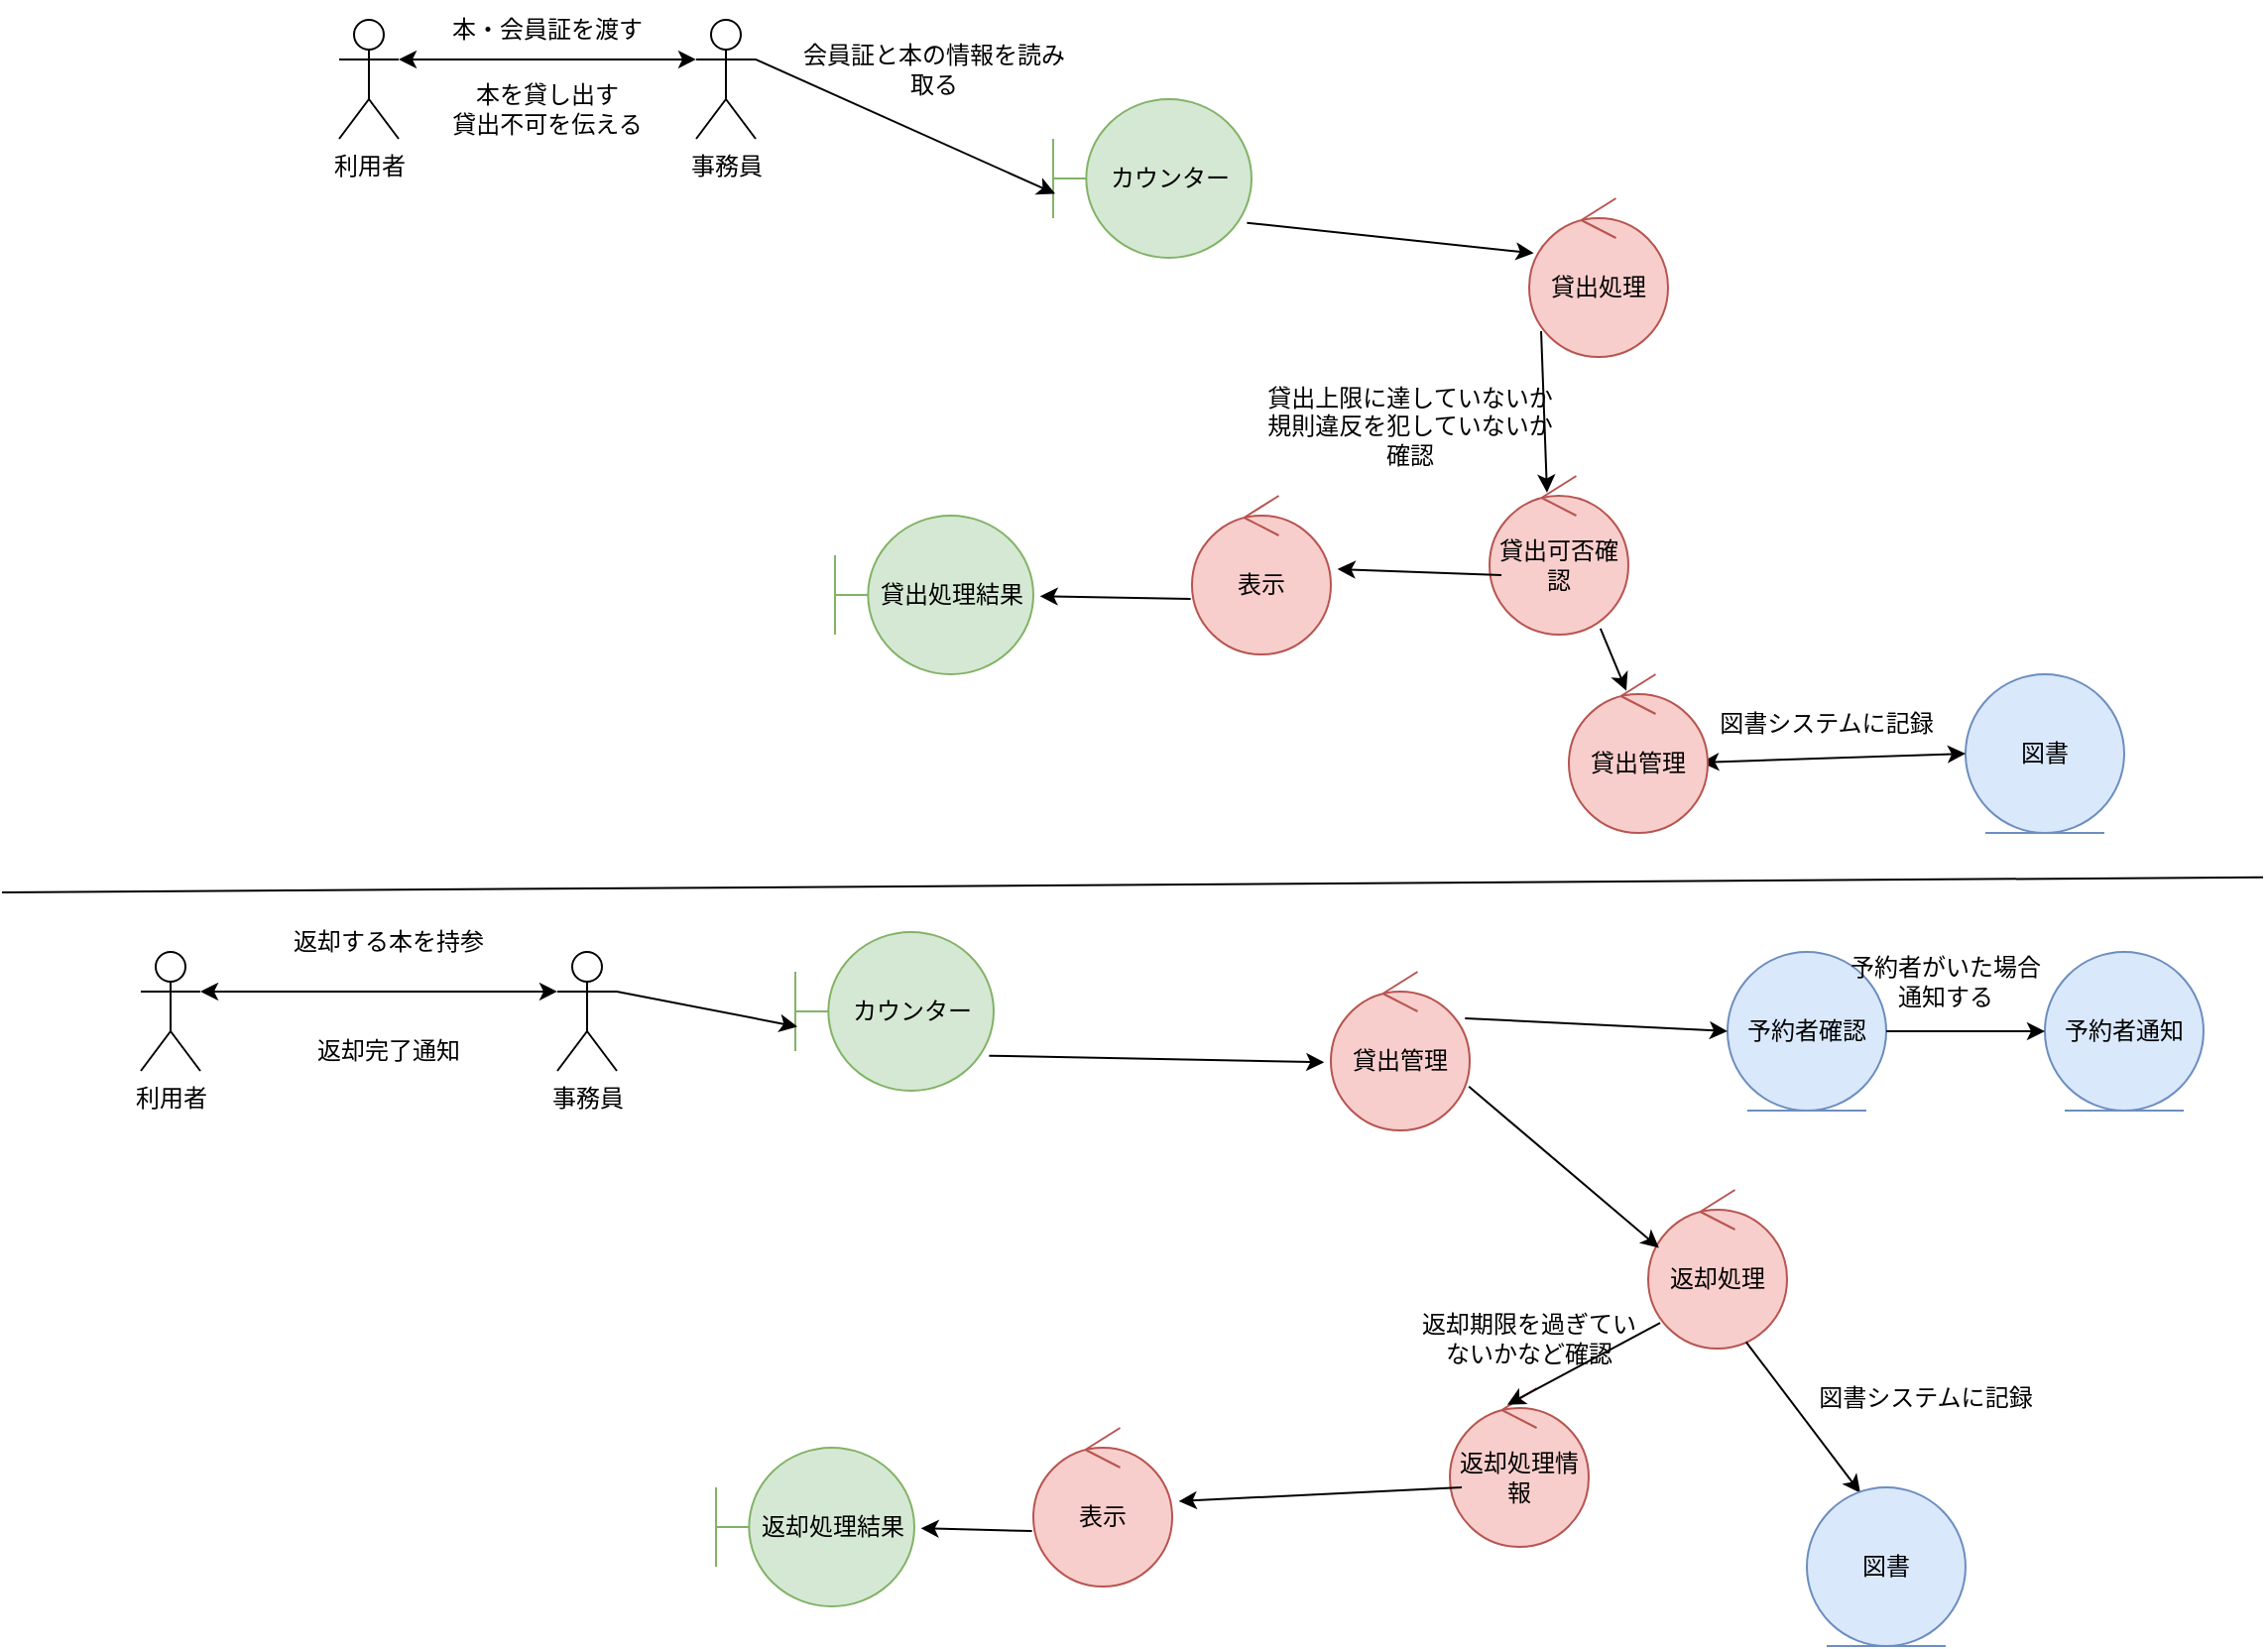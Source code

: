 <mxfile version="28.2.3">
  <diagram id="UHtucTDHYm3F1TIR0g_-" name="ページ1">
    <mxGraphModel dx="1742" dy="1710" grid="1" gridSize="10" guides="1" tooltips="1" connect="1" arrows="1" fold="1" page="1" pageScale="1" pageWidth="827" pageHeight="1169" math="0" shadow="0">
      <root>
        <mxCell id="0" />
        <mxCell id="1" parent="0" />
        <mxCell id="2" value="本・会員証を渡す" style="text;html=1;align=center;verticalAlign=middle;whiteSpace=wrap;rounded=0;" parent="1" vertex="1">
          <mxGeometry x="-130" y="-30" width="170" height="30" as="geometry" />
        </mxCell>
        <mxCell id="_GXP6gdudcfFLJQqK_C7-2" value="事務員" style="shape=umlActor;verticalLabelPosition=bottom;verticalAlign=top;html=1;outlineConnect=0;" vertex="1" parent="1">
          <mxGeometry x="30" y="-20" width="30" height="60" as="geometry" />
        </mxCell>
        <mxCell id="_GXP6gdudcfFLJQqK_C7-3" value="カウンター" style="shape=umlBoundary;whiteSpace=wrap;html=1;fillColor=#d5e8d4;strokeColor=#82b366;" vertex="1" parent="1">
          <mxGeometry x="210" y="20" width="100" height="80" as="geometry" />
        </mxCell>
        <mxCell id="_GXP6gdudcfFLJQqK_C7-4" value="" style="endArrow=classic;html=1;rounded=0;entryX=0.01;entryY=0.596;entryDx=0;entryDy=0;entryPerimeter=0;exitX=1;exitY=0.333;exitDx=0;exitDy=0;exitPerimeter=0;" edge="1" parent="1" source="_GXP6gdudcfFLJQqK_C7-2" target="_GXP6gdudcfFLJQqK_C7-3">
          <mxGeometry width="50" height="50" relative="1" as="geometry">
            <mxPoint x="250" y="260" as="sourcePoint" />
            <mxPoint x="300" y="210" as="targetPoint" />
          </mxGeometry>
        </mxCell>
        <mxCell id="_GXP6gdudcfFLJQqK_C7-5" value="貸出処理" style="ellipse;shape=umlControl;whiteSpace=wrap;html=1;fillColor=#f8cecc;strokeColor=#b85450;" vertex="1" parent="1">
          <mxGeometry x="450" y="70" width="70" height="80" as="geometry" />
        </mxCell>
        <mxCell id="_GXP6gdudcfFLJQqK_C7-6" value="" style="endArrow=classic;html=1;rounded=0;exitX=0.977;exitY=0.779;exitDx=0;exitDy=0;exitPerimeter=0;entryX=0.033;entryY=0.346;entryDx=0;entryDy=0;entryPerimeter=0;" edge="1" parent="1" source="_GXP6gdudcfFLJQqK_C7-3" target="_GXP6gdudcfFLJQqK_C7-5">
          <mxGeometry width="50" height="50" relative="1" as="geometry">
            <mxPoint x="250" y="260" as="sourcePoint" />
            <mxPoint x="300" y="210" as="targetPoint" />
          </mxGeometry>
        </mxCell>
        <mxCell id="_GXP6gdudcfFLJQqK_C7-7" value="図書" style="ellipse;shape=umlEntity;whiteSpace=wrap;html=1;fillColor=#dae8fc;strokeColor=#6c8ebf;" vertex="1" parent="1">
          <mxGeometry x="670" y="310" width="80" height="80" as="geometry" />
        </mxCell>
        <mxCell id="_GXP6gdudcfFLJQqK_C7-10" value="貸出可否確認" style="ellipse;shape=umlControl;whiteSpace=wrap;html=1;fillColor=#f8cecc;strokeColor=#b85450;" vertex="1" parent="1">
          <mxGeometry x="430" y="210" width="70" height="80" as="geometry" />
        </mxCell>
        <mxCell id="_GXP6gdudcfFLJQqK_C7-11" value="" style="endArrow=classic;html=1;rounded=0;exitX=0.086;exitY=0.838;exitDx=0;exitDy=0;exitPerimeter=0;entryX=0.414;entryY=0.104;entryDx=0;entryDy=0;entryPerimeter=0;" edge="1" target="_GXP6gdudcfFLJQqK_C7-10" parent="1" source="_GXP6gdudcfFLJQqK_C7-5">
          <mxGeometry width="50" height="50" relative="1" as="geometry">
            <mxPoint x="308" y="220.32" as="sourcePoint" />
            <mxPoint x="240" y="260.32" as="targetPoint" />
          </mxGeometry>
        </mxCell>
        <mxCell id="_GXP6gdudcfFLJQqK_C7-13" value="表示" style="ellipse;shape=umlControl;whiteSpace=wrap;html=1;fillColor=#f8cecc;strokeColor=#b85450;" vertex="1" parent="1">
          <mxGeometry x="280" y="220" width="70" height="80" as="geometry" />
        </mxCell>
        <mxCell id="_GXP6gdudcfFLJQqK_C7-14" value="" style="endArrow=classic;html=1;rounded=0;exitX=0.086;exitY=0.625;exitDx=0;exitDy=0;exitPerimeter=0;entryX=1.048;entryY=0.462;entryDx=0;entryDy=0;entryPerimeter=0;" edge="1" target="_GXP6gdudcfFLJQqK_C7-13" parent="1" source="_GXP6gdudcfFLJQqK_C7-10">
          <mxGeometry width="50" height="50" relative="1" as="geometry">
            <mxPoint x="305" y="390" as="sourcePoint" />
            <mxPoint x="160" y="443.32" as="targetPoint" />
          </mxGeometry>
        </mxCell>
        <mxCell id="_GXP6gdudcfFLJQqK_C7-15" value="貸出処理結果" style="shape=umlBoundary;whiteSpace=wrap;html=1;fillColor=#d5e8d4;strokeColor=#82b366;" vertex="1" parent="1">
          <mxGeometry x="100" y="230" width="100" height="80" as="geometry" />
        </mxCell>
        <mxCell id="_GXP6gdudcfFLJQqK_C7-16" value="" style="endArrow=classic;html=1;rounded=0;entryX=1.033;entryY=0.508;entryDx=0;entryDy=0;entryPerimeter=0;exitX=-0.01;exitY=0.65;exitDx=0;exitDy=0;exitPerimeter=0;" edge="1" parent="1" source="_GXP6gdudcfFLJQqK_C7-13" target="_GXP6gdudcfFLJQqK_C7-15">
          <mxGeometry width="50" height="50" relative="1" as="geometry">
            <mxPoint x="200" y="200" as="sourcePoint" />
            <mxPoint x="250" y="150" as="targetPoint" />
          </mxGeometry>
        </mxCell>
        <mxCell id="_GXP6gdudcfFLJQqK_C7-17" value="利用者" style="shape=umlActor;verticalLabelPosition=bottom;verticalAlign=top;html=1;outlineConnect=0;" vertex="1" parent="1">
          <mxGeometry x="-150" y="-20" width="30" height="60" as="geometry" />
        </mxCell>
        <mxCell id="_GXP6gdudcfFLJQqK_C7-19" value="" style="endArrow=classic;startArrow=classic;html=1;rounded=0;exitX=1;exitY=0.333;exitDx=0;exitDy=0;exitPerimeter=0;entryX=0;entryY=0.333;entryDx=0;entryDy=0;entryPerimeter=0;" edge="1" parent="1" source="_GXP6gdudcfFLJQqK_C7-17" target="_GXP6gdudcfFLJQqK_C7-2">
          <mxGeometry width="50" height="50" relative="1" as="geometry">
            <mxPoint x="-40" y="110" as="sourcePoint" />
            <mxPoint x="70" y="150" as="targetPoint" />
          </mxGeometry>
        </mxCell>
        <mxCell id="_GXP6gdudcfFLJQqK_C7-20" value="本を貸し出す&lt;div&gt;貸出不可を伝える&lt;/div&gt;" style="text;html=1;align=center;verticalAlign=middle;whiteSpace=wrap;rounded=0;" vertex="1" parent="1">
          <mxGeometry x="-130" y="10" width="170" height="30" as="geometry" />
        </mxCell>
        <mxCell id="_GXP6gdudcfFLJQqK_C7-22" value="" style="endArrow=classic;startArrow=classic;html=1;rounded=0;exitX=0.952;exitY=0.556;exitDx=0;exitDy=0;exitPerimeter=0;entryX=0;entryY=0.5;entryDx=0;entryDy=0;" edge="1" parent="1" source="_GXP6gdudcfFLJQqK_C7-23" target="_GXP6gdudcfFLJQqK_C7-7">
          <mxGeometry width="50" height="50" relative="1" as="geometry">
            <mxPoint x="670" y="300" as="sourcePoint" />
            <mxPoint x="740" y="280" as="targetPoint" />
          </mxGeometry>
        </mxCell>
        <mxCell id="_GXP6gdudcfFLJQqK_C7-23" value="貸出管理" style="ellipse;shape=umlControl;whiteSpace=wrap;html=1;fillColor=#f8cecc;strokeColor=#b85450;" vertex="1" parent="1">
          <mxGeometry x="470" y="310" width="70" height="80" as="geometry" />
        </mxCell>
        <mxCell id="_GXP6gdudcfFLJQqK_C7-24" value="" style="endArrow=classic;html=1;rounded=0;entryX=0.414;entryY=0.104;entryDx=0;entryDy=0;entryPerimeter=0;exitX=0.799;exitY=0.962;exitDx=0;exitDy=0;exitPerimeter=0;" edge="1" target="_GXP6gdudcfFLJQqK_C7-23" parent="1" source="_GXP6gdudcfFLJQqK_C7-10">
          <mxGeometry width="50" height="50" relative="1" as="geometry">
            <mxPoint x="500" y="300" as="sourcePoint" />
            <mxPoint x="320" y="401.8" as="targetPoint" />
          </mxGeometry>
        </mxCell>
        <mxCell id="_GXP6gdudcfFLJQqK_C7-25" value="返却する本を持参" style="text;html=1;align=center;verticalAlign=middle;whiteSpace=wrap;rounded=0;" vertex="1" parent="1">
          <mxGeometry x="-210" y="430" width="170" height="30" as="geometry" />
        </mxCell>
        <mxCell id="_GXP6gdudcfFLJQqK_C7-26" value="事務員" style="shape=umlActor;verticalLabelPosition=bottom;verticalAlign=top;html=1;outlineConnect=0;" vertex="1" parent="1">
          <mxGeometry x="-40" y="450" width="30" height="60" as="geometry" />
        </mxCell>
        <mxCell id="_GXP6gdudcfFLJQqK_C7-27" value="カウンター" style="shape=umlBoundary;whiteSpace=wrap;html=1;fillColor=#d5e8d4;strokeColor=#82b366;" vertex="1" parent="1">
          <mxGeometry x="80" y="440" width="100" height="80" as="geometry" />
        </mxCell>
        <mxCell id="_GXP6gdudcfFLJQqK_C7-28" value="" style="endArrow=classic;html=1;rounded=0;entryX=0.01;entryY=0.596;entryDx=0;entryDy=0;entryPerimeter=0;exitX=1;exitY=0.333;exitDx=0;exitDy=0;exitPerimeter=0;" edge="1" source="_GXP6gdudcfFLJQqK_C7-26" target="_GXP6gdudcfFLJQqK_C7-27" parent="1">
          <mxGeometry width="50" height="50" relative="1" as="geometry">
            <mxPoint x="180" y="660" as="sourcePoint" />
            <mxPoint x="230" y="610" as="targetPoint" />
          </mxGeometry>
        </mxCell>
        <mxCell id="_GXP6gdudcfFLJQqK_C7-29" value="返却処理" style="ellipse;shape=umlControl;whiteSpace=wrap;html=1;fillColor=#f8cecc;strokeColor=#b85450;" vertex="1" parent="1">
          <mxGeometry x="510" y="570" width="70" height="80" as="geometry" />
        </mxCell>
        <mxCell id="_GXP6gdudcfFLJQqK_C7-30" value="" style="endArrow=classic;html=1;rounded=0;exitX=0.977;exitY=0.779;exitDx=0;exitDy=0;exitPerimeter=0;entryX=-0.048;entryY=0.571;entryDx=0;entryDy=0;entryPerimeter=0;" edge="1" source="_GXP6gdudcfFLJQqK_C7-27" target="_GXP6gdudcfFLJQqK_C7-46" parent="1">
          <mxGeometry width="50" height="50" relative="1" as="geometry">
            <mxPoint x="180" y="660" as="sourcePoint" />
            <mxPoint x="370" y="470" as="targetPoint" />
          </mxGeometry>
        </mxCell>
        <mxCell id="_GXP6gdudcfFLJQqK_C7-32" value="返却処理情報" style="ellipse;shape=umlControl;whiteSpace=wrap;html=1;fillColor=#f8cecc;strokeColor=#b85450;" vertex="1" parent="1">
          <mxGeometry x="410" y="670" width="70" height="80" as="geometry" />
        </mxCell>
        <mxCell id="_GXP6gdudcfFLJQqK_C7-33" value="" style="endArrow=classic;html=1;rounded=0;exitX=0.086;exitY=0.838;exitDx=0;exitDy=0;exitPerimeter=0;entryX=0.414;entryY=0.104;entryDx=0;entryDy=0;entryPerimeter=0;" edge="1" source="_GXP6gdudcfFLJQqK_C7-29" target="_GXP6gdudcfFLJQqK_C7-32" parent="1">
          <mxGeometry width="50" height="50" relative="1" as="geometry">
            <mxPoint x="238" y="620.32" as="sourcePoint" />
            <mxPoint x="170" y="660.32" as="targetPoint" />
          </mxGeometry>
        </mxCell>
        <mxCell id="_GXP6gdudcfFLJQqK_C7-34" value="表示" style="ellipse;shape=umlControl;whiteSpace=wrap;html=1;fillColor=#f8cecc;strokeColor=#b85450;" vertex="1" parent="1">
          <mxGeometry x="200" y="690" width="70" height="80" as="geometry" />
        </mxCell>
        <mxCell id="_GXP6gdudcfFLJQqK_C7-35" value="" style="endArrow=classic;html=1;rounded=0;exitX=0.086;exitY=0.625;exitDx=0;exitDy=0;exitPerimeter=0;entryX=1.048;entryY=0.462;entryDx=0;entryDy=0;entryPerimeter=0;" edge="1" source="_GXP6gdudcfFLJQqK_C7-32" target="_GXP6gdudcfFLJQqK_C7-34" parent="1">
          <mxGeometry width="50" height="50" relative="1" as="geometry">
            <mxPoint x="235" y="790" as="sourcePoint" />
            <mxPoint x="90" y="843.32" as="targetPoint" />
          </mxGeometry>
        </mxCell>
        <mxCell id="_GXP6gdudcfFLJQqK_C7-36" value="返却処理結果" style="shape=umlBoundary;whiteSpace=wrap;html=1;fillColor=#d5e8d4;strokeColor=#82b366;" vertex="1" parent="1">
          <mxGeometry x="40" y="700" width="100" height="80" as="geometry" />
        </mxCell>
        <mxCell id="_GXP6gdudcfFLJQqK_C7-37" value="" style="endArrow=classic;html=1;rounded=0;entryX=1.033;entryY=0.508;entryDx=0;entryDy=0;entryPerimeter=0;exitX=-0.01;exitY=0.65;exitDx=0;exitDy=0;exitPerimeter=0;" edge="1" source="_GXP6gdudcfFLJQqK_C7-34" target="_GXP6gdudcfFLJQqK_C7-36" parent="1">
          <mxGeometry width="50" height="50" relative="1" as="geometry">
            <mxPoint x="130" y="600" as="sourcePoint" />
            <mxPoint x="180" y="550" as="targetPoint" />
          </mxGeometry>
        </mxCell>
        <mxCell id="_GXP6gdudcfFLJQqK_C7-38" value="" style="endArrow=classic;startArrow=classic;html=1;rounded=0;exitX=1;exitY=0.333;exitDx=0;exitDy=0;exitPerimeter=0;entryX=0;entryY=0.333;entryDx=0;entryDy=0;entryPerimeter=0;" edge="1" target="_GXP6gdudcfFLJQqK_C7-26" parent="1" source="_GXP6gdudcfFLJQqK_C7-43">
          <mxGeometry width="50" height="50" relative="1" as="geometry">
            <mxPoint x="-190" y="400" as="sourcePoint" />
            <mxPoint y="550" as="targetPoint" />
          </mxGeometry>
        </mxCell>
        <mxCell id="_GXP6gdudcfFLJQqK_C7-39" value="返却完了通知" style="text;html=1;align=center;verticalAlign=middle;whiteSpace=wrap;rounded=0;" vertex="1" parent="1">
          <mxGeometry x="-210" y="485" width="170" height="30" as="geometry" />
        </mxCell>
        <mxCell id="_GXP6gdudcfFLJQqK_C7-42" value="" style="endArrow=classic;html=1;rounded=0;entryX=0.337;entryY=0.035;entryDx=0;entryDy=0;entryPerimeter=0;exitX=0.705;exitY=0.958;exitDx=0;exitDy=0;exitPerimeter=0;" edge="1" source="_GXP6gdudcfFLJQqK_C7-29" target="_GXP6gdudcfFLJQqK_C7-44" parent="1">
          <mxGeometry width="50" height="50" relative="1" as="geometry">
            <mxPoint x="430" y="700" as="sourcePoint" />
            <mxPoint x="498.98" y="678.32" as="targetPoint" />
          </mxGeometry>
        </mxCell>
        <mxCell id="_GXP6gdudcfFLJQqK_C7-43" value="利用者" style="shape=umlActor;verticalLabelPosition=bottom;verticalAlign=top;html=1;outlineConnect=0;" vertex="1" parent="1">
          <mxGeometry x="-250" y="450" width="30" height="60" as="geometry" />
        </mxCell>
        <mxCell id="_GXP6gdudcfFLJQqK_C7-44" value="図書" style="ellipse;shape=umlEntity;whiteSpace=wrap;html=1;fillColor=#dae8fc;strokeColor=#6c8ebf;" vertex="1" parent="1">
          <mxGeometry x="590" y="720" width="80" height="80" as="geometry" />
        </mxCell>
        <mxCell id="_GXP6gdudcfFLJQqK_C7-45" value="" style="endArrow=classic;html=1;rounded=0;exitX=0.994;exitY=0.724;exitDx=0;exitDy=0;exitPerimeter=0;entryX=0.078;entryY=0.365;entryDx=0;entryDy=0;entryPerimeter=0;" edge="1" parent="1" source="_GXP6gdudcfFLJQqK_C7-46" target="_GXP6gdudcfFLJQqK_C7-29">
          <mxGeometry width="50" height="50" relative="1" as="geometry">
            <mxPoint x="439.15" y="452" as="sourcePoint" />
            <mxPoint x="571.15" y="440" as="targetPoint" />
          </mxGeometry>
        </mxCell>
        <mxCell id="_GXP6gdudcfFLJQqK_C7-46" value="貸出管理" style="ellipse;shape=umlControl;whiteSpace=wrap;html=1;fillColor=#f8cecc;strokeColor=#b85450;" vertex="1" parent="1">
          <mxGeometry x="350" y="460" width="70" height="80" as="geometry" />
        </mxCell>
        <mxCell id="_GXP6gdudcfFLJQqK_C7-47" value="予約者確認" style="ellipse;shape=umlEntity;whiteSpace=wrap;html=1;fillColor=#dae8fc;strokeColor=#6c8ebf;" vertex="1" parent="1">
          <mxGeometry x="550" y="450.0" width="80" height="80" as="geometry" />
        </mxCell>
        <mxCell id="_GXP6gdudcfFLJQqK_C7-48" value="" style="endArrow=classic;html=1;rounded=0;entryX=0;entryY=0.5;entryDx=0;entryDy=0;exitX=0.966;exitY=0.293;exitDx=0;exitDy=0;exitPerimeter=0;" edge="1" target="_GXP6gdudcfFLJQqK_C7-47" parent="1" source="_GXP6gdudcfFLJQqK_C7-46">
          <mxGeometry width="50" height="50" relative="1" as="geometry">
            <mxPoint x="325.02" y="360.0" as="sourcePoint" />
            <mxPoint x="473.95" y="324.28" as="targetPoint" />
          </mxGeometry>
        </mxCell>
        <mxCell id="_GXP6gdudcfFLJQqK_C7-49" value="予約者通知" style="ellipse;shape=umlEntity;whiteSpace=wrap;html=1;fillColor=#dae8fc;strokeColor=#6c8ebf;" vertex="1" parent="1">
          <mxGeometry x="710" y="450.0" width="80" height="80" as="geometry" />
        </mxCell>
        <mxCell id="_GXP6gdudcfFLJQqK_C7-50" value="" style="endArrow=classic;html=1;rounded=0;entryX=0;entryY=0.5;entryDx=0;entryDy=0;exitX=1;exitY=0.5;exitDx=0;exitDy=0;" edge="1" target="_GXP6gdudcfFLJQqK_C7-49" parent="1" source="_GXP6gdudcfFLJQqK_C7-47">
          <mxGeometry width="50" height="50" relative="1" as="geometry">
            <mxPoint x="650.38" y="453" as="sourcePoint" />
            <mxPoint x="686.33" y="324.28" as="targetPoint" />
          </mxGeometry>
        </mxCell>
        <mxCell id="_GXP6gdudcfFLJQqK_C7-51" value="貸出上限に達していないか&lt;div&gt;規則違反を犯していないか&lt;/div&gt;&lt;div&gt;確認&lt;/div&gt;" style="text;html=1;align=center;verticalAlign=middle;whiteSpace=wrap;rounded=0;" vertex="1" parent="1">
          <mxGeometry x="310" y="170" width="160" height="30" as="geometry" />
        </mxCell>
        <mxCell id="_GXP6gdudcfFLJQqK_C7-52" value="会員証と本の情報を読み取る" style="text;html=1;align=center;verticalAlign=middle;whiteSpace=wrap;rounded=0;" vertex="1" parent="1">
          <mxGeometry x="80" y="-10" width="140" height="30" as="geometry" />
        </mxCell>
        <mxCell id="_GXP6gdudcfFLJQqK_C7-54" value="" style="endArrow=none;html=1;rounded=0;" edge="1" parent="1">
          <mxGeometry width="50" height="50" relative="1" as="geometry">
            <mxPoint x="-320" y="420" as="sourcePoint" />
            <mxPoint x="820" y="412.353" as="targetPoint" />
          </mxGeometry>
        </mxCell>
        <mxCell id="_GXP6gdudcfFLJQqK_C7-55" value="図書システムに記録" style="text;html=1;align=center;verticalAlign=middle;whiteSpace=wrap;rounded=0;" vertex="1" parent="1">
          <mxGeometry x="520" y="320" width="160" height="30" as="geometry" />
        </mxCell>
        <mxCell id="_GXP6gdudcfFLJQqK_C7-56" value="予約者がいた場合&lt;div&gt;通知する&lt;/div&gt;" style="text;html=1;align=center;verticalAlign=middle;whiteSpace=wrap;rounded=0;" vertex="1" parent="1">
          <mxGeometry x="600" y="450" width="120" height="30" as="geometry" />
        </mxCell>
        <mxCell id="_GXP6gdudcfFLJQqK_C7-57" value="図書システムに記録" style="text;html=1;align=center;verticalAlign=middle;whiteSpace=wrap;rounded=0;" vertex="1" parent="1">
          <mxGeometry x="590" y="660" width="120" height="30" as="geometry" />
        </mxCell>
        <mxCell id="_GXP6gdudcfFLJQqK_C7-58" value="返却期限を過ぎていないかなど確認" style="text;html=1;align=center;verticalAlign=middle;whiteSpace=wrap;rounded=0;" vertex="1" parent="1">
          <mxGeometry x="390" y="630" width="120" height="30" as="geometry" />
        </mxCell>
      </root>
    </mxGraphModel>
  </diagram>
</mxfile>
